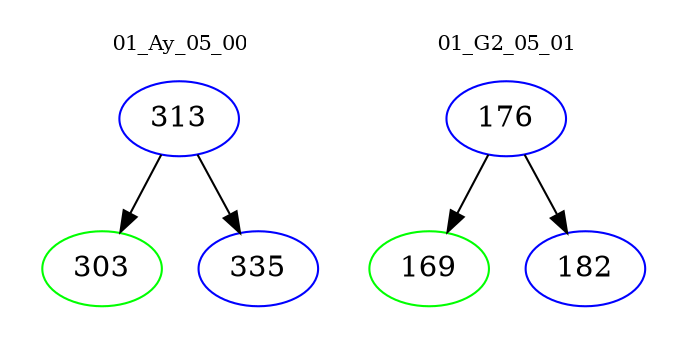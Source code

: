 digraph{
subgraph cluster_0 {
color = white
label = "01_Ay_05_00";
fontsize=10;
T0_313 [label="313", color="blue"]
T0_313 -> T0_303 [color="black"]
T0_303 [label="303", color="green"]
T0_313 -> T0_335 [color="black"]
T0_335 [label="335", color="blue"]
}
subgraph cluster_1 {
color = white
label = "01_G2_05_01";
fontsize=10;
T1_176 [label="176", color="blue"]
T1_176 -> T1_169 [color="black"]
T1_169 [label="169", color="green"]
T1_176 -> T1_182 [color="black"]
T1_182 [label="182", color="blue"]
}
}
